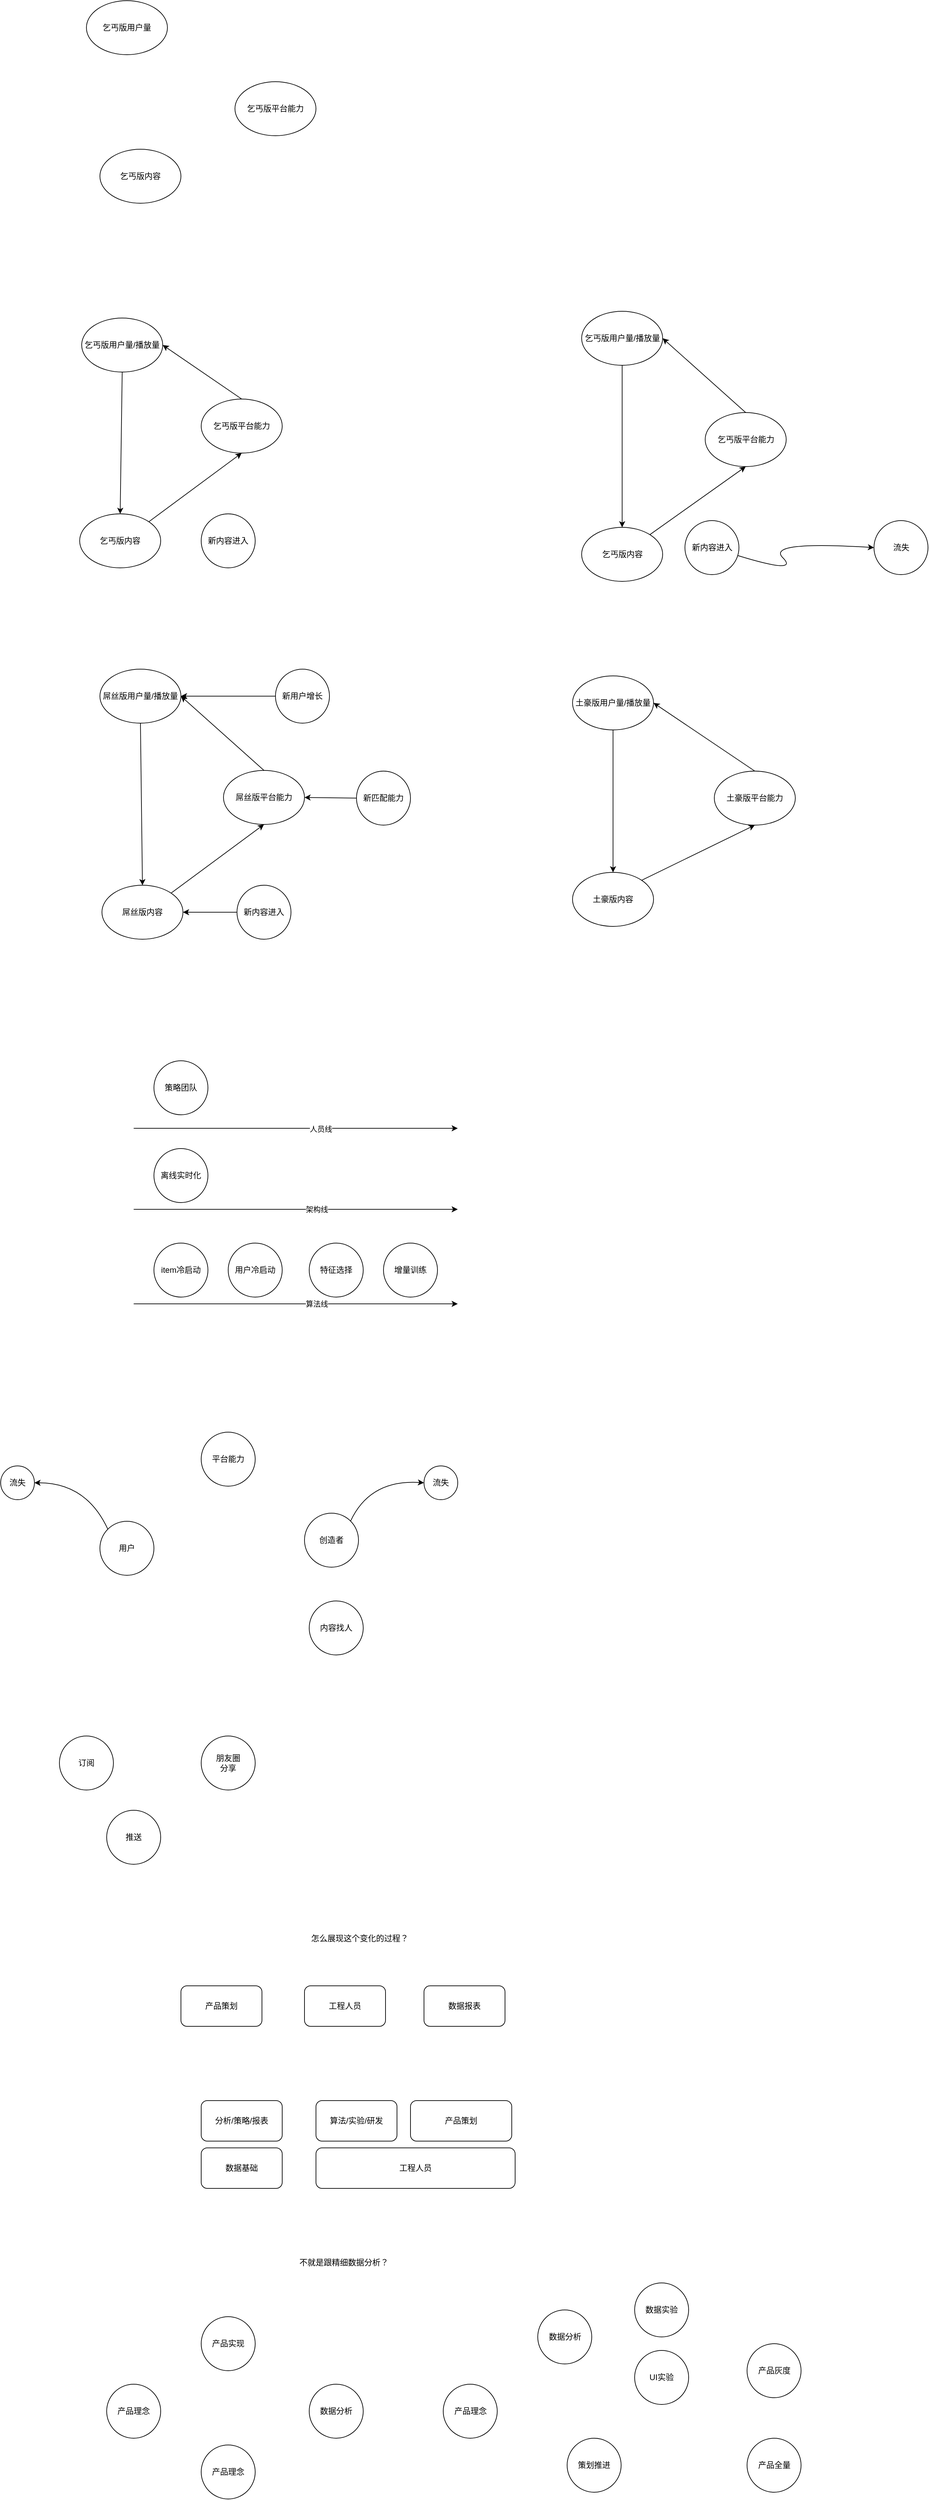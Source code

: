 <mxfile version="14.2.9" type="github">
  <diagram id="_YqfjPX831wR3p7C5Wxa" name="Page-1">
    <mxGraphModel dx="1248" dy="706" grid="1" gridSize="10" guides="1" tooltips="1" connect="1" arrows="1" fold="1" page="1" pageScale="1" pageWidth="827" pageHeight="1169" math="0" shadow="0">
      <root>
        <mxCell id="0" />
        <mxCell id="1" parent="0" />
        <mxCell id="_Y_TxBpE-vYmDx0YHJRh-1" value="乞丐版内容" style="ellipse;whiteSpace=wrap;html=1;" parent="1" vertex="1">
          <mxGeometry x="230" y="450" width="120" height="80" as="geometry" />
        </mxCell>
        <mxCell id="_Y_TxBpE-vYmDx0YHJRh-2" value="乞丐版平台能力" style="ellipse;whiteSpace=wrap;html=1;" parent="1" vertex="1">
          <mxGeometry x="430" y="350" width="120" height="80" as="geometry" />
        </mxCell>
        <mxCell id="_Y_TxBpE-vYmDx0YHJRh-3" value="乞丐版用户量" style="ellipse;whiteSpace=wrap;html=1;" parent="1" vertex="1">
          <mxGeometry x="210" y="230" width="120" height="80" as="geometry" />
        </mxCell>
        <mxCell id="_Y_TxBpE-vYmDx0YHJRh-4" value="乞丐版内容" style="ellipse;whiteSpace=wrap;html=1;" parent="1" vertex="1">
          <mxGeometry x="200" y="990" width="120" height="80" as="geometry" />
        </mxCell>
        <mxCell id="_Y_TxBpE-vYmDx0YHJRh-5" value="乞丐版平台能力" style="ellipse;whiteSpace=wrap;html=1;" parent="1" vertex="1">
          <mxGeometry x="380" y="820" width="120" height="80" as="geometry" />
        </mxCell>
        <mxCell id="_Y_TxBpE-vYmDx0YHJRh-6" value="乞丐版用户量/播放量" style="ellipse;whiteSpace=wrap;html=1;" parent="1" vertex="1">
          <mxGeometry x="203" y="700" width="120" height="80" as="geometry" />
        </mxCell>
        <mxCell id="_Y_TxBpE-vYmDx0YHJRh-7" value="新内容进入" style="ellipse;whiteSpace=wrap;html=1;aspect=fixed;" parent="1" vertex="1">
          <mxGeometry x="380" y="990" width="80" height="80" as="geometry" />
        </mxCell>
        <mxCell id="_Y_TxBpE-vYmDx0YHJRh-8" value="乞丐版内容" style="ellipse;whiteSpace=wrap;html=1;" parent="1" vertex="1">
          <mxGeometry x="943.5" y="1010" width="120" height="80" as="geometry" />
        </mxCell>
        <mxCell id="_Y_TxBpE-vYmDx0YHJRh-9" value="乞丐版平台能力" style="ellipse;whiteSpace=wrap;html=1;" parent="1" vertex="1">
          <mxGeometry x="1126.5" y="840" width="120" height="80" as="geometry" />
        </mxCell>
        <mxCell id="_Y_TxBpE-vYmDx0YHJRh-10" value="乞丐版用户量/播放量" style="ellipse;whiteSpace=wrap;html=1;" parent="1" vertex="1">
          <mxGeometry x="943.5" y="690" width="120" height="80" as="geometry" />
        </mxCell>
        <mxCell id="_Y_TxBpE-vYmDx0YHJRh-11" value="新内容进入" style="ellipse;whiteSpace=wrap;html=1;aspect=fixed;" parent="1" vertex="1">
          <mxGeometry x="1096.5" y="1000" width="80" height="80" as="geometry" />
        </mxCell>
        <mxCell id="_Y_TxBpE-vYmDx0YHJRh-12" value="" style="curved=1;endArrow=classic;html=1;entryX=0;entryY=0.5;entryDx=0;entryDy=0;" parent="1" source="_Y_TxBpE-vYmDx0YHJRh-11" target="_Y_TxBpE-vYmDx0YHJRh-13" edge="1">
          <mxGeometry width="50" height="50" relative="1" as="geometry">
            <mxPoint x="1216.5" y="1080" as="sourcePoint" />
            <mxPoint x="1366.5" y="1080" as="targetPoint" />
            <Array as="points">
              <mxPoint x="1266.5" y="1080" />
              <mxPoint x="1216.5" y="1030" />
            </Array>
          </mxGeometry>
        </mxCell>
        <mxCell id="_Y_TxBpE-vYmDx0YHJRh-13" value="流失" style="ellipse;whiteSpace=wrap;html=1;aspect=fixed;" parent="1" vertex="1">
          <mxGeometry x="1376.5" y="1000" width="80" height="80" as="geometry" />
        </mxCell>
        <mxCell id="_Y_TxBpE-vYmDx0YHJRh-14" value="屌丝版内容" style="ellipse;whiteSpace=wrap;html=1;" parent="1" vertex="1">
          <mxGeometry x="233" y="1540" width="120" height="80" as="geometry" />
        </mxCell>
        <mxCell id="_Y_TxBpE-vYmDx0YHJRh-15" value="屌丝版平台能力" style="ellipse;whiteSpace=wrap;html=1;" parent="1" vertex="1">
          <mxGeometry x="413" y="1370" width="120" height="80" as="geometry" />
        </mxCell>
        <mxCell id="_Y_TxBpE-vYmDx0YHJRh-16" value="屌丝版用户量/播放量" style="ellipse;whiteSpace=wrap;html=1;" parent="1" vertex="1">
          <mxGeometry x="230" y="1220" width="120" height="80" as="geometry" />
        </mxCell>
        <mxCell id="_Y_TxBpE-vYmDx0YHJRh-17" value="新内容进入" style="ellipse;whiteSpace=wrap;html=1;aspect=fixed;" parent="1" vertex="1">
          <mxGeometry x="433" y="1540" width="80" height="80" as="geometry" />
        </mxCell>
        <mxCell id="_Y_TxBpE-vYmDx0YHJRh-21" value="土豪版用户量/播放量" style="ellipse;whiteSpace=wrap;html=1;" parent="1" vertex="1">
          <mxGeometry x="930" y="1230" width="120" height="80" as="geometry" />
        </mxCell>
        <mxCell id="_Y_TxBpE-vYmDx0YHJRh-22" value="土豪版平台能力" style="ellipse;whiteSpace=wrap;html=1;" parent="1" vertex="1">
          <mxGeometry x="1140" y="1371" width="120" height="80" as="geometry" />
        </mxCell>
        <mxCell id="_Y_TxBpE-vYmDx0YHJRh-23" value="土豪版内容" style="ellipse;whiteSpace=wrap;html=1;" parent="1" vertex="1">
          <mxGeometry x="930" y="1521" width="120" height="80" as="geometry" />
        </mxCell>
        <mxCell id="_Y_TxBpE-vYmDx0YHJRh-24" value="" style="endArrow=classic;html=1;entryX=0.5;entryY=0;entryDx=0;entryDy=0;exitX=0.5;exitY=1;exitDx=0;exitDy=0;" parent="1" source="_Y_TxBpE-vYmDx0YHJRh-6" target="_Y_TxBpE-vYmDx0YHJRh-4" edge="1">
          <mxGeometry width="50" height="50" relative="1" as="geometry">
            <mxPoint x="230" y="900" as="sourcePoint" />
            <mxPoint x="280" y="850" as="targetPoint" />
          </mxGeometry>
        </mxCell>
        <mxCell id="_Y_TxBpE-vYmDx0YHJRh-25" value="" style="endArrow=classic;html=1;entryX=1;entryY=0.5;entryDx=0;entryDy=0;exitX=0.5;exitY=0;exitDx=0;exitDy=0;" parent="1" source="_Y_TxBpE-vYmDx0YHJRh-5" target="_Y_TxBpE-vYmDx0YHJRh-6" edge="1">
          <mxGeometry width="50" height="50" relative="1" as="geometry">
            <mxPoint x="320" y="940" as="sourcePoint" />
            <mxPoint x="370" y="890" as="targetPoint" />
          </mxGeometry>
        </mxCell>
        <mxCell id="_Y_TxBpE-vYmDx0YHJRh-26" value="" style="endArrow=classic;html=1;entryX=0.5;entryY=1;entryDx=0;entryDy=0;exitX=1;exitY=0;exitDx=0;exitDy=0;" parent="1" source="_Y_TxBpE-vYmDx0YHJRh-4" target="_Y_TxBpE-vYmDx0YHJRh-5" edge="1">
          <mxGeometry width="50" height="50" relative="1" as="geometry">
            <mxPoint x="310" y="900" as="sourcePoint" />
            <mxPoint x="227.574" y="1011.716" as="targetPoint" />
          </mxGeometry>
        </mxCell>
        <mxCell id="_Y_TxBpE-vYmDx0YHJRh-27" value="" style="endArrow=classic;html=1;entryX=0.5;entryY=1;entryDx=0;entryDy=0;" parent="1" source="_Y_TxBpE-vYmDx0YHJRh-8" target="_Y_TxBpE-vYmDx0YHJRh-9" edge="1">
          <mxGeometry width="50" height="50" relative="1" as="geometry">
            <mxPoint x="548.926" y="1031.716" as="sourcePoint" />
            <mxPoint x="686.5" y="930" as="targetPoint" />
          </mxGeometry>
        </mxCell>
        <mxCell id="_Y_TxBpE-vYmDx0YHJRh-28" value="" style="endArrow=classic;html=1;entryX=1;entryY=0.5;entryDx=0;entryDy=0;exitX=0.5;exitY=0;exitDx=0;exitDy=0;" parent="1" source="_Y_TxBpE-vYmDx0YHJRh-9" target="_Y_TxBpE-vYmDx0YHJRh-10" edge="1">
          <mxGeometry width="50" height="50" relative="1" as="geometry">
            <mxPoint x="548.926" y="1031.716" as="sourcePoint" />
            <mxPoint x="686.5" y="930" as="targetPoint" />
          </mxGeometry>
        </mxCell>
        <mxCell id="_Y_TxBpE-vYmDx0YHJRh-29" value="" style="endArrow=classic;html=1;entryX=0.5;entryY=0;entryDx=0;entryDy=0;exitX=0.5;exitY=1;exitDx=0;exitDy=0;" parent="1" source="_Y_TxBpE-vYmDx0YHJRh-10" target="_Y_TxBpE-vYmDx0YHJRh-8" edge="1">
          <mxGeometry width="50" height="50" relative="1" as="geometry">
            <mxPoint x="509.5" y="810" as="sourcePoint" />
            <mxPoint x="506.5" y="1020" as="targetPoint" />
          </mxGeometry>
        </mxCell>
        <mxCell id="_Y_TxBpE-vYmDx0YHJRh-30" value="" style="endArrow=classic;html=1;entryX=0.5;entryY=1;entryDx=0;entryDy=0;exitX=1;exitY=0;exitDx=0;exitDy=0;" parent="1" source="_Y_TxBpE-vYmDx0YHJRh-14" target="_Y_TxBpE-vYmDx0YHJRh-15" edge="1">
          <mxGeometry width="50" height="50" relative="1" as="geometry">
            <mxPoint x="340" y="1490" as="sourcePoint" />
            <mxPoint x="390" y="1440" as="targetPoint" />
          </mxGeometry>
        </mxCell>
        <mxCell id="_Y_TxBpE-vYmDx0YHJRh-32" value="" style="endArrow=classic;html=1;entryX=1;entryY=0.5;entryDx=0;entryDy=0;exitX=0.5;exitY=0;exitDx=0;exitDy=0;" parent="1" source="_Y_TxBpE-vYmDx0YHJRh-15" target="_Y_TxBpE-vYmDx0YHJRh-16" edge="1">
          <mxGeometry width="50" height="50" relative="1" as="geometry">
            <mxPoint x="345.426" y="1561.716" as="sourcePoint" />
            <mxPoint x="483" y="1460" as="targetPoint" />
          </mxGeometry>
        </mxCell>
        <mxCell id="_Y_TxBpE-vYmDx0YHJRh-33" value="" style="endArrow=classic;html=1;entryX=0.5;entryY=0;entryDx=0;entryDy=0;exitX=0.5;exitY=1;exitDx=0;exitDy=0;" parent="1" source="_Y_TxBpE-vYmDx0YHJRh-16" target="_Y_TxBpE-vYmDx0YHJRh-14" edge="1">
          <mxGeometry width="50" height="50" relative="1" as="geometry">
            <mxPoint x="213" y="1300" as="sourcePoint" />
            <mxPoint x="210" y="1510" as="targetPoint" />
          </mxGeometry>
        </mxCell>
        <mxCell id="_Y_TxBpE-vYmDx0YHJRh-34" value="" style="endArrow=classic;html=1;entryX=0.5;entryY=1;entryDx=0;entryDy=0;exitX=1;exitY=0;exitDx=0;exitDy=0;" parent="1" source="_Y_TxBpE-vYmDx0YHJRh-23" target="_Y_TxBpE-vYmDx0YHJRh-22" edge="1">
          <mxGeometry width="50" height="50" relative="1" as="geometry">
            <mxPoint x="820" y="1551" as="sourcePoint" />
            <mxPoint x="960" y="1431" as="targetPoint" />
          </mxGeometry>
        </mxCell>
        <mxCell id="_Y_TxBpE-vYmDx0YHJRh-35" value="" style="endArrow=classic;html=1;entryX=1;entryY=0.5;entryDx=0;entryDy=0;exitX=0.5;exitY=0;exitDx=0;exitDy=0;" parent="1" source="_Y_TxBpE-vYmDx0YHJRh-22" target="_Y_TxBpE-vYmDx0YHJRh-21" edge="1">
          <mxGeometry width="50" height="50" relative="1" as="geometry">
            <mxPoint x="1023" y="1446" as="sourcePoint" />
            <mxPoint x="900" y="1336" as="targetPoint" />
          </mxGeometry>
        </mxCell>
        <mxCell id="_Y_TxBpE-vYmDx0YHJRh-36" value="" style="endArrow=classic;html=1;entryX=0.5;entryY=0;entryDx=0;entryDy=0;exitX=0.5;exitY=1;exitDx=0;exitDy=0;" parent="1" source="_Y_TxBpE-vYmDx0YHJRh-21" target="_Y_TxBpE-vYmDx0YHJRh-23" edge="1">
          <mxGeometry width="50" height="50" relative="1" as="geometry">
            <mxPoint x="880" y="1321" as="sourcePoint" />
            <mxPoint x="213" y="1531" as="targetPoint" />
          </mxGeometry>
        </mxCell>
        <mxCell id="_Y_TxBpE-vYmDx0YHJRh-38" value="" style="endArrow=classic;html=1;entryX=1;entryY=0.5;entryDx=0;entryDy=0;exitX=0;exitY=0.5;exitDx=0;exitDy=0;" parent="1" source="_Y_TxBpE-vYmDx0YHJRh-17" target="_Y_TxBpE-vYmDx0YHJRh-14" edge="1">
          <mxGeometry width="50" height="50" relative="1" as="geometry">
            <mxPoint x="410" y="1720" as="sourcePoint" />
            <mxPoint x="460" y="1670" as="targetPoint" />
          </mxGeometry>
        </mxCell>
        <mxCell id="_Y_TxBpE-vYmDx0YHJRh-39" value="新匹配能力" style="ellipse;whiteSpace=wrap;html=1;aspect=fixed;" parent="1" vertex="1">
          <mxGeometry x="610" y="1371" width="80" height="80" as="geometry" />
        </mxCell>
        <mxCell id="_Y_TxBpE-vYmDx0YHJRh-40" value="" style="endArrow=classic;html=1;entryX=1;entryY=0.5;entryDx=0;entryDy=0;exitX=0;exitY=0.5;exitDx=0;exitDy=0;" parent="1" source="_Y_TxBpE-vYmDx0YHJRh-39" target="_Y_TxBpE-vYmDx0YHJRh-15" edge="1">
          <mxGeometry width="50" height="50" relative="1" as="geometry">
            <mxPoint x="443" y="1590" as="sourcePoint" />
            <mxPoint x="363" y="1590" as="targetPoint" />
          </mxGeometry>
        </mxCell>
        <mxCell id="_Y_TxBpE-vYmDx0YHJRh-41" value="新用户增长" style="ellipse;whiteSpace=wrap;html=1;aspect=fixed;" parent="1" vertex="1">
          <mxGeometry x="490" y="1220" width="80" height="80" as="geometry" />
        </mxCell>
        <mxCell id="_Y_TxBpE-vYmDx0YHJRh-42" value="" style="endArrow=classic;html=1;entryX=1;entryY=0.5;entryDx=0;entryDy=0;exitX=0;exitY=0.5;exitDx=0;exitDy=0;" parent="1" source="_Y_TxBpE-vYmDx0YHJRh-41" target="_Y_TxBpE-vYmDx0YHJRh-16" edge="1">
          <mxGeometry width="50" height="50" relative="1" as="geometry">
            <mxPoint x="620" y="1421" as="sourcePoint" />
            <mxPoint x="543" y="1420" as="targetPoint" />
          </mxGeometry>
        </mxCell>
        <mxCell id="GnxOr5zdsawewWnfqmuB-1" value="策略团队" style="ellipse;whiteSpace=wrap;html=1;aspect=fixed;" parent="1" vertex="1">
          <mxGeometry x="310" y="1800" width="80" height="80" as="geometry" />
        </mxCell>
        <mxCell id="GnxOr5zdsawewWnfqmuB-2" value="" style="endArrow=classic;html=1;" parent="1" edge="1">
          <mxGeometry width="50" height="50" relative="1" as="geometry">
            <mxPoint x="280" y="1900" as="sourcePoint" />
            <mxPoint x="760" y="1900" as="targetPoint" />
          </mxGeometry>
        </mxCell>
        <mxCell id="GnxOr5zdsawewWnfqmuB-7" value="人员线" style="edgeLabel;html=1;align=center;verticalAlign=middle;resizable=0;points=[];" parent="GnxOr5zdsawewWnfqmuB-2" vertex="1" connectable="0">
          <mxGeometry x="0.155" y="-1" relative="1" as="geometry">
            <mxPoint as="offset" />
          </mxGeometry>
        </mxCell>
        <mxCell id="GnxOr5zdsawewWnfqmuB-3" value="" style="endArrow=classic;html=1;" parent="1" edge="1">
          <mxGeometry width="50" height="50" relative="1" as="geometry">
            <mxPoint x="280" y="2020" as="sourcePoint" />
            <mxPoint x="760" y="2020" as="targetPoint" />
          </mxGeometry>
        </mxCell>
        <mxCell id="GnxOr5zdsawewWnfqmuB-5" value="架构线" style="edgeLabel;html=1;align=center;verticalAlign=middle;resizable=0;points=[];" parent="GnxOr5zdsawewWnfqmuB-3" vertex="1" connectable="0">
          <mxGeometry x="0.13" relative="1" as="geometry">
            <mxPoint as="offset" />
          </mxGeometry>
        </mxCell>
        <mxCell id="GnxOr5zdsawewWnfqmuB-4" value="离线实时化" style="ellipse;whiteSpace=wrap;html=1;aspect=fixed;" parent="1" vertex="1">
          <mxGeometry x="310" y="1930" width="80" height="80" as="geometry" />
        </mxCell>
        <mxCell id="GnxOr5zdsawewWnfqmuB-8" value="" style="endArrow=classic;html=1;" parent="1" edge="1">
          <mxGeometry width="50" height="50" relative="1" as="geometry">
            <mxPoint x="280" y="2160" as="sourcePoint" />
            <mxPoint x="760" y="2160" as="targetPoint" />
          </mxGeometry>
        </mxCell>
        <mxCell id="GnxOr5zdsawewWnfqmuB-9" value="算法线" style="edgeLabel;html=1;align=center;verticalAlign=middle;resizable=0;points=[];" parent="GnxOr5zdsawewWnfqmuB-8" vertex="1" connectable="0">
          <mxGeometry x="0.13" relative="1" as="geometry">
            <mxPoint as="offset" />
          </mxGeometry>
        </mxCell>
        <mxCell id="GnxOr5zdsawewWnfqmuB-10" value="item冷启动" style="ellipse;whiteSpace=wrap;html=1;aspect=fixed;" parent="1" vertex="1">
          <mxGeometry x="310" y="2070" width="80" height="80" as="geometry" />
        </mxCell>
        <mxCell id="GnxOr5zdsawewWnfqmuB-11" value="用户冷启动" style="ellipse;whiteSpace=wrap;html=1;aspect=fixed;" parent="1" vertex="1">
          <mxGeometry x="420" y="2070" width="80" height="80" as="geometry" />
        </mxCell>
        <mxCell id="GnxOr5zdsawewWnfqmuB-12" value="特征选择" style="ellipse;whiteSpace=wrap;html=1;aspect=fixed;" parent="1" vertex="1">
          <mxGeometry x="540" y="2070" width="80" height="80" as="geometry" />
        </mxCell>
        <mxCell id="GnxOr5zdsawewWnfqmuB-13" value="用户" style="ellipse;whiteSpace=wrap;html=1;aspect=fixed;" parent="1" vertex="1">
          <mxGeometry x="230" y="2482" width="80" height="80" as="geometry" />
        </mxCell>
        <mxCell id="GnxOr5zdsawewWnfqmuB-14" value="创造者" style="ellipse;whiteSpace=wrap;html=1;aspect=fixed;" parent="1" vertex="1">
          <mxGeometry x="533" y="2470" width="80" height="80" as="geometry" />
        </mxCell>
        <mxCell id="GnxOr5zdsawewWnfqmuB-15" value="平台能力" style="ellipse;whiteSpace=wrap;html=1;aspect=fixed;" parent="1" vertex="1">
          <mxGeometry x="380" y="2350" width="80" height="80" as="geometry" />
        </mxCell>
        <mxCell id="GnxOr5zdsawewWnfqmuB-16" value="流失" style="ellipse;whiteSpace=wrap;html=1;aspect=fixed;" parent="1" vertex="1">
          <mxGeometry x="710" y="2400" width="50" height="50" as="geometry" />
        </mxCell>
        <mxCell id="GnxOr5zdsawewWnfqmuB-17" value="" style="endArrow=classic;html=1;entryX=0;entryY=0.5;entryDx=0;entryDy=0;exitX=1;exitY=0;exitDx=0;exitDy=0;curved=1;" parent="1" source="GnxOr5zdsawewWnfqmuB-14" target="GnxOr5zdsawewWnfqmuB-16" edge="1">
          <mxGeometry width="50" height="50" relative="1" as="geometry">
            <mxPoint x="600" y="2470" as="sourcePoint" />
            <mxPoint x="650" y="2420" as="targetPoint" />
            <Array as="points">
              <mxPoint x="630" y="2420" />
            </Array>
          </mxGeometry>
        </mxCell>
        <mxCell id="GnxOr5zdsawewWnfqmuB-18" value="流失" style="ellipse;whiteSpace=wrap;html=1;aspect=fixed;" parent="1" vertex="1">
          <mxGeometry x="83" y="2400" width="50" height="50" as="geometry" />
        </mxCell>
        <mxCell id="GnxOr5zdsawewWnfqmuB-20" value="" style="endArrow=classic;html=1;entryX=1;entryY=0.5;entryDx=0;entryDy=0;exitX=0;exitY=0;exitDx=0;exitDy=0;curved=1;" parent="1" source="GnxOr5zdsawewWnfqmuB-13" target="GnxOr5zdsawewWnfqmuB-18" edge="1">
          <mxGeometry width="50" height="50" relative="1" as="geometry">
            <mxPoint x="180" y="2502" as="sourcePoint" />
            <mxPoint x="230" y="2452" as="targetPoint" />
            <Array as="points">
              <mxPoint x="210" y="2425" />
            </Array>
          </mxGeometry>
        </mxCell>
        <mxCell id="GnxOr5zdsawewWnfqmuB-21" value="增量训练" style="ellipse;whiteSpace=wrap;html=1;aspect=fixed;" parent="1" vertex="1">
          <mxGeometry x="650" y="2070" width="80" height="80" as="geometry" />
        </mxCell>
        <mxCell id="GnxOr5zdsawewWnfqmuB-22" value="内容找人" style="ellipse;whiteSpace=wrap;html=1;aspect=fixed;" parent="1" vertex="1">
          <mxGeometry x="540" y="2600" width="80" height="80" as="geometry" />
        </mxCell>
        <mxCell id="BKxIPAYlBjgXAX2Dhp74-1" value="朋友圈&lt;br&gt;分享" style="ellipse;whiteSpace=wrap;html=1;aspect=fixed;" vertex="1" parent="1">
          <mxGeometry x="380" y="2800" width="80" height="80" as="geometry" />
        </mxCell>
        <mxCell id="BKxIPAYlBjgXAX2Dhp74-3" value="工程人员" style="rounded=1;whiteSpace=wrap;html=1;" vertex="1" parent="1">
          <mxGeometry x="550" y="3410" width="295" height="60" as="geometry" />
        </mxCell>
        <mxCell id="BKxIPAYlBjgXAX2Dhp74-5" value="产品策划" style="rounded=1;whiteSpace=wrap;html=1;" vertex="1" parent="1">
          <mxGeometry x="690" y="3340" width="150" height="60" as="geometry" />
        </mxCell>
        <mxCell id="BKxIPAYlBjgXAX2Dhp74-6" value="数据报表" style="rounded=1;whiteSpace=wrap;html=1;" vertex="1" parent="1">
          <mxGeometry x="710" y="3170" width="120" height="60" as="geometry" />
        </mxCell>
        <mxCell id="BKxIPAYlBjgXAX2Dhp74-7" value="订阅" style="ellipse;whiteSpace=wrap;html=1;aspect=fixed;" vertex="1" parent="1">
          <mxGeometry x="170" y="2800" width="80" height="80" as="geometry" />
        </mxCell>
        <mxCell id="BKxIPAYlBjgXAX2Dhp74-8" value="推送" style="ellipse;whiteSpace=wrap;html=1;aspect=fixed;" vertex="1" parent="1">
          <mxGeometry x="240" y="2910" width="80" height="80" as="geometry" />
        </mxCell>
        <mxCell id="BKxIPAYlBjgXAX2Dhp74-9" value="算法/实验/研发" style="rounded=1;whiteSpace=wrap;html=1;" vertex="1" parent="1">
          <mxGeometry x="550" y="3340" width="120" height="60" as="geometry" />
        </mxCell>
        <mxCell id="BKxIPAYlBjgXAX2Dhp74-10" value="分析/策略/报表" style="rounded=1;whiteSpace=wrap;html=1;" vertex="1" parent="1">
          <mxGeometry x="380" y="3340" width="120" height="60" as="geometry" />
        </mxCell>
        <mxCell id="BKxIPAYlBjgXAX2Dhp74-11" value="数据基础" style="rounded=1;whiteSpace=wrap;html=1;" vertex="1" parent="1">
          <mxGeometry x="380" y="3410" width="120" height="60" as="geometry" />
        </mxCell>
        <mxCell id="BKxIPAYlBjgXAX2Dhp74-12" value="产品策划" style="rounded=1;whiteSpace=wrap;html=1;" vertex="1" parent="1">
          <mxGeometry x="350" y="3170" width="120" height="60" as="geometry" />
        </mxCell>
        <mxCell id="BKxIPAYlBjgXAX2Dhp74-13" value="工程人员" style="rounded=1;whiteSpace=wrap;html=1;" vertex="1" parent="1">
          <mxGeometry x="533" y="3170" width="120" height="60" as="geometry" />
        </mxCell>
        <mxCell id="BKxIPAYlBjgXAX2Dhp74-14" value="怎么展现这个变化的过程？" style="text;html=1;strokeColor=none;fillColor=none;align=center;verticalAlign=middle;whiteSpace=wrap;rounded=0;" vertex="1" parent="1">
          <mxGeometry x="510" y="3090" width="210" height="20" as="geometry" />
        </mxCell>
        <mxCell id="BKxIPAYlBjgXAX2Dhp74-15" value="产品理念" style="ellipse;whiteSpace=wrap;html=1;aspect=fixed;" vertex="1" parent="1">
          <mxGeometry x="240" y="3760" width="80" height="80" as="geometry" />
        </mxCell>
        <mxCell id="BKxIPAYlBjgXAX2Dhp74-16" value="产品实现" style="ellipse;whiteSpace=wrap;html=1;aspect=fixed;" vertex="1" parent="1">
          <mxGeometry x="380" y="3660" width="80" height="80" as="geometry" />
        </mxCell>
        <mxCell id="BKxIPAYlBjgXAX2Dhp74-17" value="产品理念" style="ellipse;whiteSpace=wrap;html=1;aspect=fixed;" vertex="1" parent="1">
          <mxGeometry x="380" y="3850" width="80" height="80" as="geometry" />
        </mxCell>
        <mxCell id="BKxIPAYlBjgXAX2Dhp74-18" value="数据分析" style="ellipse;whiteSpace=wrap;html=1;aspect=fixed;" vertex="1" parent="1">
          <mxGeometry x="540" y="3760" width="80" height="80" as="geometry" />
        </mxCell>
        <mxCell id="BKxIPAYlBjgXAX2Dhp74-19" value="产品理念" style="ellipse;whiteSpace=wrap;html=1;aspect=fixed;" vertex="1" parent="1">
          <mxGeometry x="738.5" y="3760" width="80" height="80" as="geometry" />
        </mxCell>
        <mxCell id="BKxIPAYlBjgXAX2Dhp74-20" value="数据分析" style="ellipse;whiteSpace=wrap;html=1;aspect=fixed;" vertex="1" parent="1">
          <mxGeometry x="878.5" y="3650" width="80" height="80" as="geometry" />
        </mxCell>
        <mxCell id="BKxIPAYlBjgXAX2Dhp74-21" value="数据实验" style="ellipse;whiteSpace=wrap;html=1;aspect=fixed;" vertex="1" parent="1">
          <mxGeometry x="1022" y="3610" width="80" height="80" as="geometry" />
        </mxCell>
        <mxCell id="BKxIPAYlBjgXAX2Dhp74-22" value="不就是跟精细数据分析？" style="text;html=1;strokeColor=none;fillColor=none;align=center;verticalAlign=middle;whiteSpace=wrap;rounded=0;" vertex="1" parent="1">
          <mxGeometry x="473" y="3570" width="237" height="20" as="geometry" />
        </mxCell>
        <mxCell id="BKxIPAYlBjgXAX2Dhp74-23" value="UI实验" style="ellipse;whiteSpace=wrap;html=1;aspect=fixed;" vertex="1" parent="1">
          <mxGeometry x="1022" y="3710" width="80" height="80" as="geometry" />
        </mxCell>
        <mxCell id="BKxIPAYlBjgXAX2Dhp74-24" value="策划推进" style="ellipse;whiteSpace=wrap;html=1;aspect=fixed;" vertex="1" parent="1">
          <mxGeometry x="922" y="3840" width="80" height="80" as="geometry" />
        </mxCell>
        <mxCell id="BKxIPAYlBjgXAX2Dhp74-25" value="产品灰度" style="ellipse;whiteSpace=wrap;html=1;aspect=fixed;" vertex="1" parent="1">
          <mxGeometry x="1188.5" y="3700" width="80" height="80" as="geometry" />
        </mxCell>
        <mxCell id="BKxIPAYlBjgXAX2Dhp74-26" value="产品全量" style="ellipse;whiteSpace=wrap;html=1;aspect=fixed;" vertex="1" parent="1">
          <mxGeometry x="1188.5" y="3840" width="80" height="80" as="geometry" />
        </mxCell>
      </root>
    </mxGraphModel>
  </diagram>
</mxfile>
